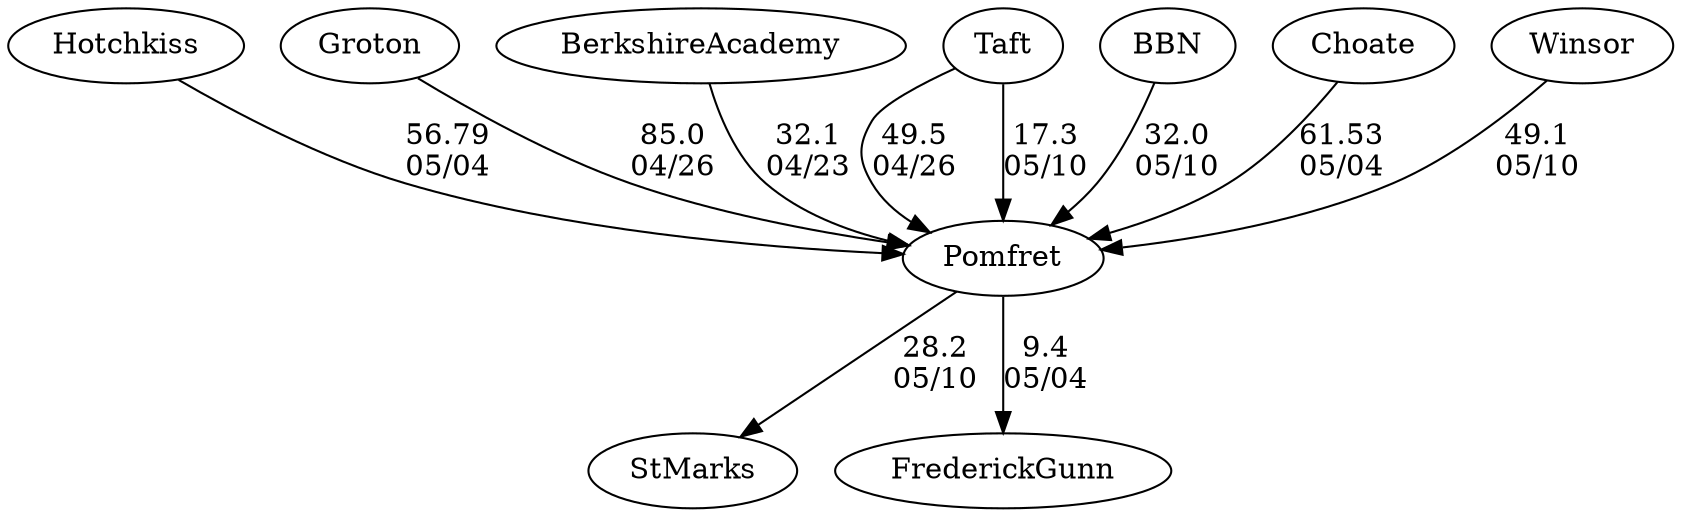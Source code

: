 digraph girls4foursPomfret {Hotchkiss [URL="girls4foursHotchkiss.html"];Groton [URL="girls4foursGroton.html"];BerkshireAcademy [URL="girls4foursBerkshireAcademy.html"];Taft [URL="girls4foursTaft.html"];StMarks [URL="girls4foursStMarks.html"];BBN [URL="girls4foursBBN.html"];Choate [URL="girls4foursChoate.html"];Pomfret [URL="girls4foursPomfret.html"];FrederickGunn [URL="girls4foursFrederickGunn.html"];Winsor [URL="girls4foursWinsor.html"];Groton -> Pomfret[label="85.0
04/26", weight="15", tooltip="NEIRA Girls Fours, Pomfret v. Dexter-Southfield, Groton, Taft			
Distance: 1500m Conditions: Tailwind (9-12mph) with occasional gusts. Good water for first 500-700 meters, increasing chop for second half of race. Overall, decent conditions. Comments: Alternated races with boys. Order of girls races: G4, G3, G2, G1.
None", URL="https://www.row2k.com/results/resultspage.cfm?UID=5150789F21FD9599874CA9451EBDC220&cat=1", random="random"]; 
Taft -> Pomfret[label="49.5
04/26", weight="51", tooltip="NEIRA Girls Fours, Pomfret v. Dexter-Southfield, Groton, Taft			
Distance: 1500m Conditions: Tailwind (9-12mph) with occasional gusts. Good water for first 500-700 meters, increasing chop for second half of race. Overall, decent conditions. Comments: Alternated races with boys. Order of girls races: G4, G3, G2, G1.
None", URL="https://www.row2k.com/results/resultspage.cfm?UID=5150789F21FD9599874CA9451EBDC220&cat=1", random="random"]; 
BerkshireAcademy -> Pomfret[label="32.1
04/23", weight="68", tooltip="NEIRA Girls Fours, Pomfret v. Berkshire, Marianapolis			
Distance: 1500m Conditions: 8MPH headwind, stronger gusts in the first 500. Occasional gusty crosswinds, light chop, but generally good water. Comments: Alternated races with boys. Order of girls races: G3, G2, G1, G4. The 3rd boat race had to restart because of an over-the-head crab in the first 100m in the Berkshire boat.
None", URL="https://www.row2k.com/results/resultspage.cfm?UID=E5F9B2C1554A1FBD0FEB68B2E09DEB28&cat=1", random="random"]; 
Winsor -> Pomfret[label="49.1
05/10", weight="51", tooltip="NEIRA Fours, du Pont Cup: Pomfret v. BB&N, Gunn, St. Mark's, Taft, Miss Porter's, Winsor			
Distance: 1500m Conditions: Quarting Headwind ~9 mph, but occasional strong gusts up to 20 mph. Light chop in places, but the water was generally good. Winds increased as races progressed with the worst conditions in the G2 and then a lull in the wind in the G1. Comments: Alternated races with boys' teams. Order of girls races: G3, G6/Novice, G4, G5, G2, G1. (Note: winds/gusts grew stronger as races progressed.) The delay of a boat flipping in a boys race and delays in restarting races and aligning boats in headwind delayed races beginning with G2 as much as ~20 to 30 minutes. Thanks to all for your patience. 
G6/Novice: This race was restarted due to a collision in the first few strokes between BB&N and Gunn. Porter's repeatedly veered into Pomfret's lane throughout the first 500-750m meters of the race, resulting in repeated maneuvers from Pomfret to keep from being hit. Taft and Winsor collided in the last 300m and took 10-15 seconds to disentangle themselves before beginning to race again.
G5: This race was restarted because St. Mark's and Porter's collided just off the start. In the restarted race, Porter's veered into St. Mark's lane while just ahead of them at the 750m and St. Mark's needed to steer the long way around them. Taft caught an over the head crab at the 1000m and stopped to reset.
G2: Winsor petitioned the results due to a clashing of oars between Winsor and St. Mark's at the start of the race.
Congratulations to Pomfret Boys and Winsor Girls for winning the 2025 du Pont Cup.
None", URL="https://www.row2k.com/results/resultspage.cfm?UID=F7D181438A9DB3A2D01746FB694CA9D5&cat=1", random="random"]; 
BBN -> Pomfret[label="32.0
05/10", weight="68", tooltip="NEIRA Fours, du Pont Cup: Pomfret v. BB&N, Gunn, St. Mark's, Taft, Miss Porter's, Winsor			
Distance: 1500m Conditions: Quarting Headwind ~9 mph, but occasional strong gusts up to 20 mph. Light chop in places, but the water was generally good. Winds increased as races progressed with the worst conditions in the G2 and then a lull in the wind in the G1. Comments: Alternated races with boys' teams. Order of girls races: G3, G6/Novice, G4, G5, G2, G1. (Note: winds/gusts grew stronger as races progressed.) The delay of a boat flipping in a boys race and delays in restarting races and aligning boats in headwind delayed races beginning with G2 as much as ~20 to 30 minutes. Thanks to all for your patience. 
G6/Novice: This race was restarted due to a collision in the first few strokes between BB&N and Gunn. Porter's repeatedly veered into Pomfret's lane throughout the first 500-750m meters of the race, resulting in repeated maneuvers from Pomfret to keep from being hit. Taft and Winsor collided in the last 300m and took 10-15 seconds to disentangle themselves before beginning to race again.
G5: This race was restarted because St. Mark's and Porter's collided just off the start. In the restarted race, Porter's veered into St. Mark's lane while just ahead of them at the 750m and St. Mark's needed to steer the long way around them. Taft caught an over the head crab at the 1000m and stopped to reset.
G2: Winsor petitioned the results due to a clashing of oars between Winsor and St. Mark's at the start of the race.
Congratulations to Pomfret Boys and Winsor Girls for winning the 2025 du Pont Cup.
None", URL="https://www.row2k.com/results/resultspage.cfm?UID=F7D181438A9DB3A2D01746FB694CA9D5&cat=1", random="random"]; 
Taft -> Pomfret[label="17.3
05/10", weight="83", tooltip="NEIRA Fours, du Pont Cup: Pomfret v. BB&N, Gunn, St. Mark's, Taft, Miss Porter's, Winsor			
Distance: 1500m Conditions: Quarting Headwind ~9 mph, but occasional strong gusts up to 20 mph. Light chop in places, but the water was generally good. Winds increased as races progressed with the worst conditions in the G2 and then a lull in the wind in the G1. Comments: Alternated races with boys' teams. Order of girls races: G3, G6/Novice, G4, G5, G2, G1. (Note: winds/gusts grew stronger as races progressed.) The delay of a boat flipping in a boys race and delays in restarting races and aligning boats in headwind delayed races beginning with G2 as much as ~20 to 30 minutes. Thanks to all for your patience. 
G6/Novice: This race was restarted due to a collision in the first few strokes between BB&N and Gunn. Porter's repeatedly veered into Pomfret's lane throughout the first 500-750m meters of the race, resulting in repeated maneuvers from Pomfret to keep from being hit. Taft and Winsor collided in the last 300m and took 10-15 seconds to disentangle themselves before beginning to race again.
G5: This race was restarted because St. Mark's and Porter's collided just off the start. In the restarted race, Porter's veered into St. Mark's lane while just ahead of them at the 750m and St. Mark's needed to steer the long way around them. Taft caught an over the head crab at the 1000m and stopped to reset.
G2: Winsor petitioned the results due to a clashing of oars between Winsor and St. Mark's at the start of the race.
Congratulations to Pomfret Boys and Winsor Girls for winning the 2025 du Pont Cup.
None", URL="https://www.row2k.com/results/resultspage.cfm?UID=F7D181438A9DB3A2D01746FB694CA9D5&cat=1", random="random"]; 
Pomfret -> StMarks[label="28.2
05/10", weight="72", tooltip="NEIRA Fours, du Pont Cup: Pomfret v. BB&N, Gunn, St. Mark's, Taft, Miss Porter's, Winsor			
Distance: 1500m Conditions: Quarting Headwind ~9 mph, but occasional strong gusts up to 20 mph. Light chop in places, but the water was generally good. Winds increased as races progressed with the worst conditions in the G2 and then a lull in the wind in the G1. Comments: Alternated races with boys' teams. Order of girls races: G3, G6/Novice, G4, G5, G2, G1. (Note: winds/gusts grew stronger as races progressed.) The delay of a boat flipping in a boys race and delays in restarting races and aligning boats in headwind delayed races beginning with G2 as much as ~20 to 30 minutes. Thanks to all for your patience. 
G6/Novice: This race was restarted due to a collision in the first few strokes between BB&N and Gunn. Porter's repeatedly veered into Pomfret's lane throughout the first 500-750m meters of the race, resulting in repeated maneuvers from Pomfret to keep from being hit. Taft and Winsor collided in the last 300m and took 10-15 seconds to disentangle themselves before beginning to race again.
G5: This race was restarted because St. Mark's and Porter's collided just off the start. In the restarted race, Porter's veered into St. Mark's lane while just ahead of them at the 750m and St. Mark's needed to steer the long way around them. Taft caught an over the head crab at the 1000m and stopped to reset.
G2: Winsor petitioned the results due to a clashing of oars between Winsor and St. Mark's at the start of the race.
Congratulations to Pomfret Boys and Winsor Girls for winning the 2025 du Pont Cup.
None", URL="https://www.row2k.com/results/resultspage.cfm?UID=F7D181438A9DB3A2D01746FB694CA9D5&cat=1", random="random"]; 
Choate -> Pomfret[label="61.53
05/04", weight="39", tooltip="Founder's Day Regatta			
", URL="https://www.row2k.com/results/resultspage.cfm?UID=9400921B2CB64E59B0F43EC7E58300B4&cat=6", random="random"]; 
Hotchkiss -> Pomfret[label="56.79
05/04", weight="44", tooltip="Founder's Day Regatta			
", URL="https://www.row2k.com/results/resultspage.cfm?UID=9400921B2CB64E59B0F43EC7E58300B4&cat=6", random="random"]; 
Pomfret -> FrederickGunn[label="9.4
05/04", weight="91", tooltip="Founder's Day Regatta			
", URL="https://www.row2k.com/results/resultspage.cfm?UID=9400921B2CB64E59B0F43EC7E58300B4&cat=6", random="random"]}